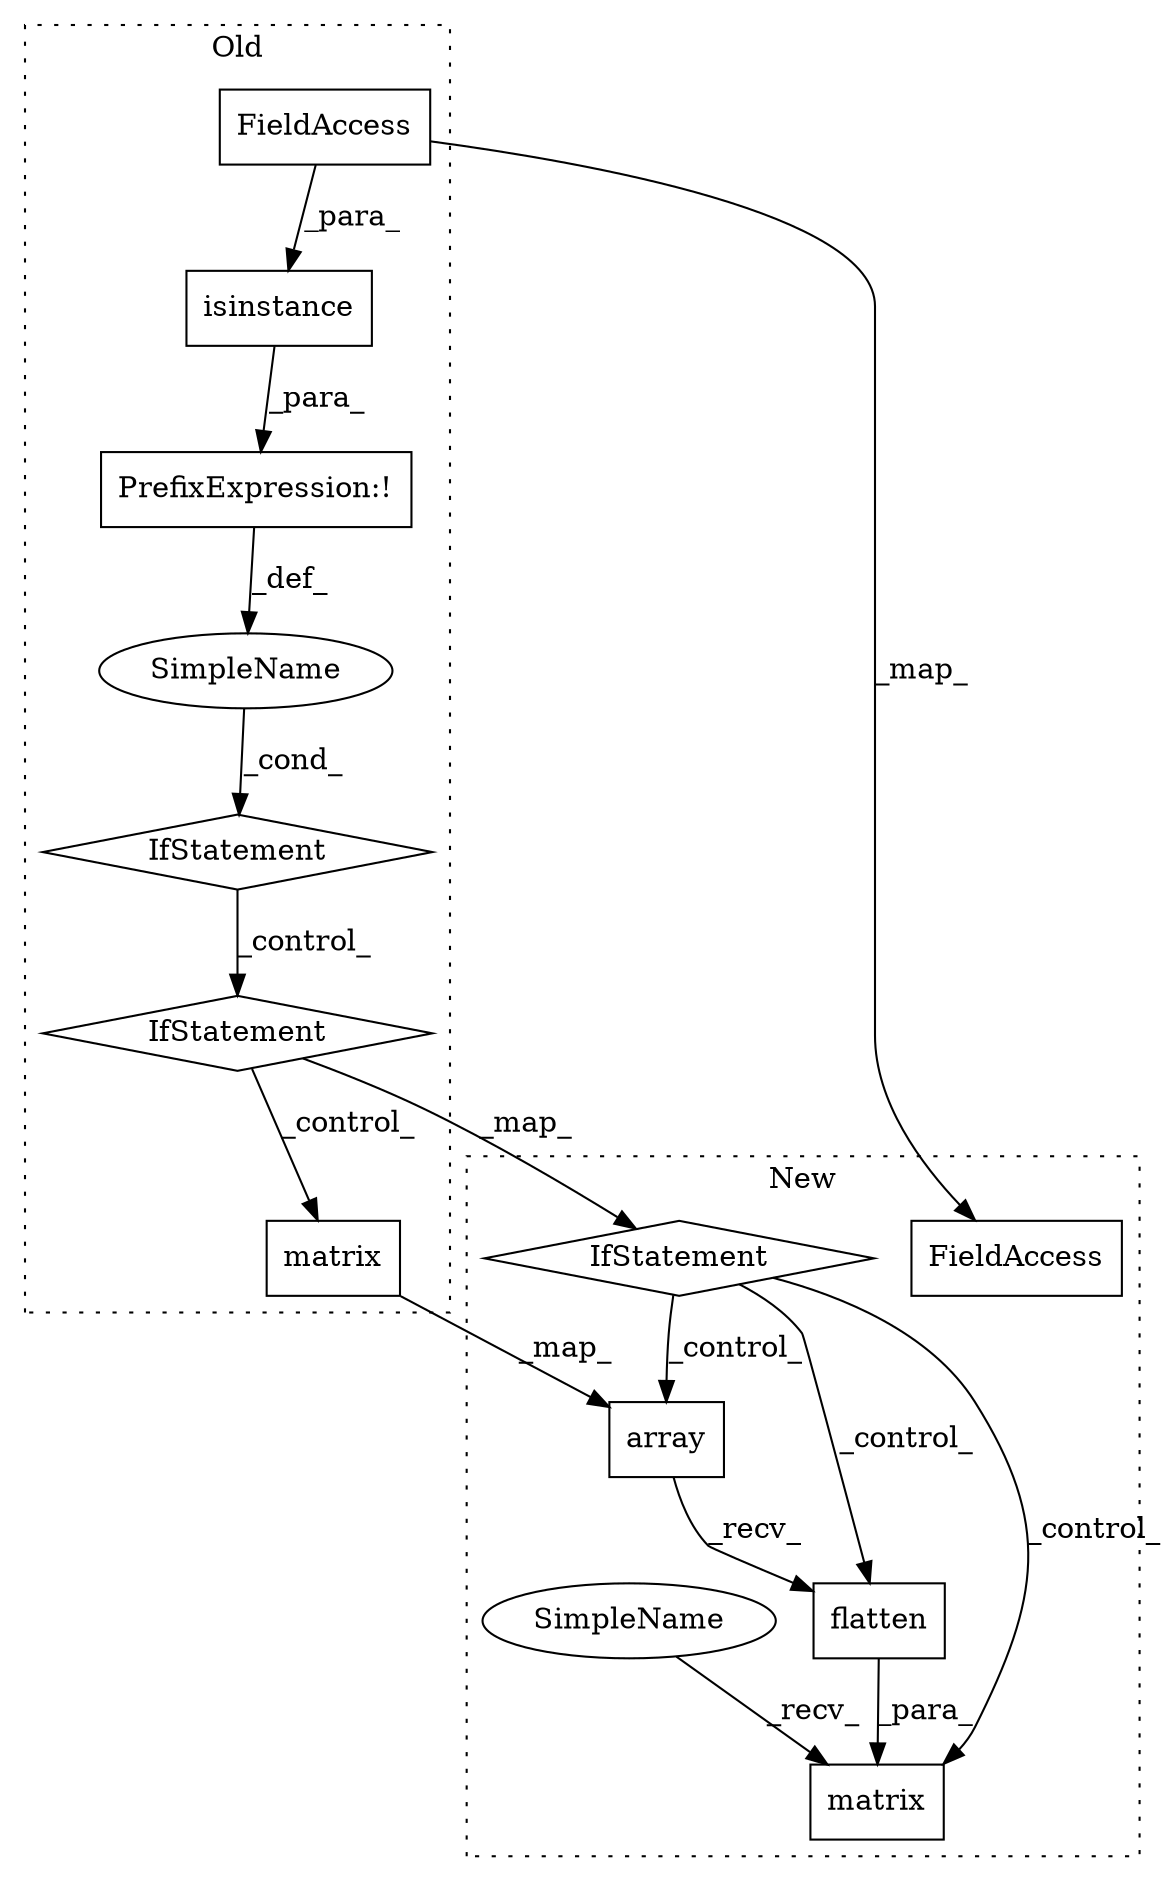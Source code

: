 digraph G {
subgraph cluster0 {
1 [label="IfStatement" a="25" s="1345,1376" l="4,2" shape="diamond"];
3 [label="isinstance" a="32" s="1350,1375" l="11,1" shape="box"];
4 [label="PrefixExpression:!" a="38" s="1349" l="1" shape="box"];
5 [label="SimpleName" a="42" s="" l="" shape="ellipse"];
6 [label="matrix" a="32" s="1518,1526" l="7,1" shape="box"];
10 [label="FieldAccess" a="22" s="1363" l="12" shape="box"];
11 [label="IfStatement" a="25" s="1386,1498" l="4,2" shape="diamond"];
label = "Old";
style="dotted";
}
subgraph cluster1 {
2 [label="matrix" a="32" s="1397,1449" l="7,1" shape="box"];
7 [label="array" a="32" s="1363,1370" l="6,1" shape="box"];
8 [label="flatten" a="32" s="1372" l="9" shape="box"];
9 [label="FieldAccess" a="22" s="1232" l="12" shape="box"];
12 [label="IfStatement" a="25" s="1210,1345" l="4,2" shape="diamond"];
13 [label="SimpleName" a="42" s="1391" l="5" shape="ellipse"];
label = "New";
style="dotted";
}
1 -> 11 [label="_control_"];
3 -> 4 [label="_para_"];
4 -> 5 [label="_def_"];
5 -> 1 [label="_cond_"];
6 -> 7 [label="_map_"];
7 -> 8 [label="_recv_"];
8 -> 2 [label="_para_"];
10 -> 3 [label="_para_"];
10 -> 9 [label="_map_"];
11 -> 6 [label="_control_"];
11 -> 12 [label="_map_"];
12 -> 8 [label="_control_"];
12 -> 2 [label="_control_"];
12 -> 7 [label="_control_"];
13 -> 2 [label="_recv_"];
}